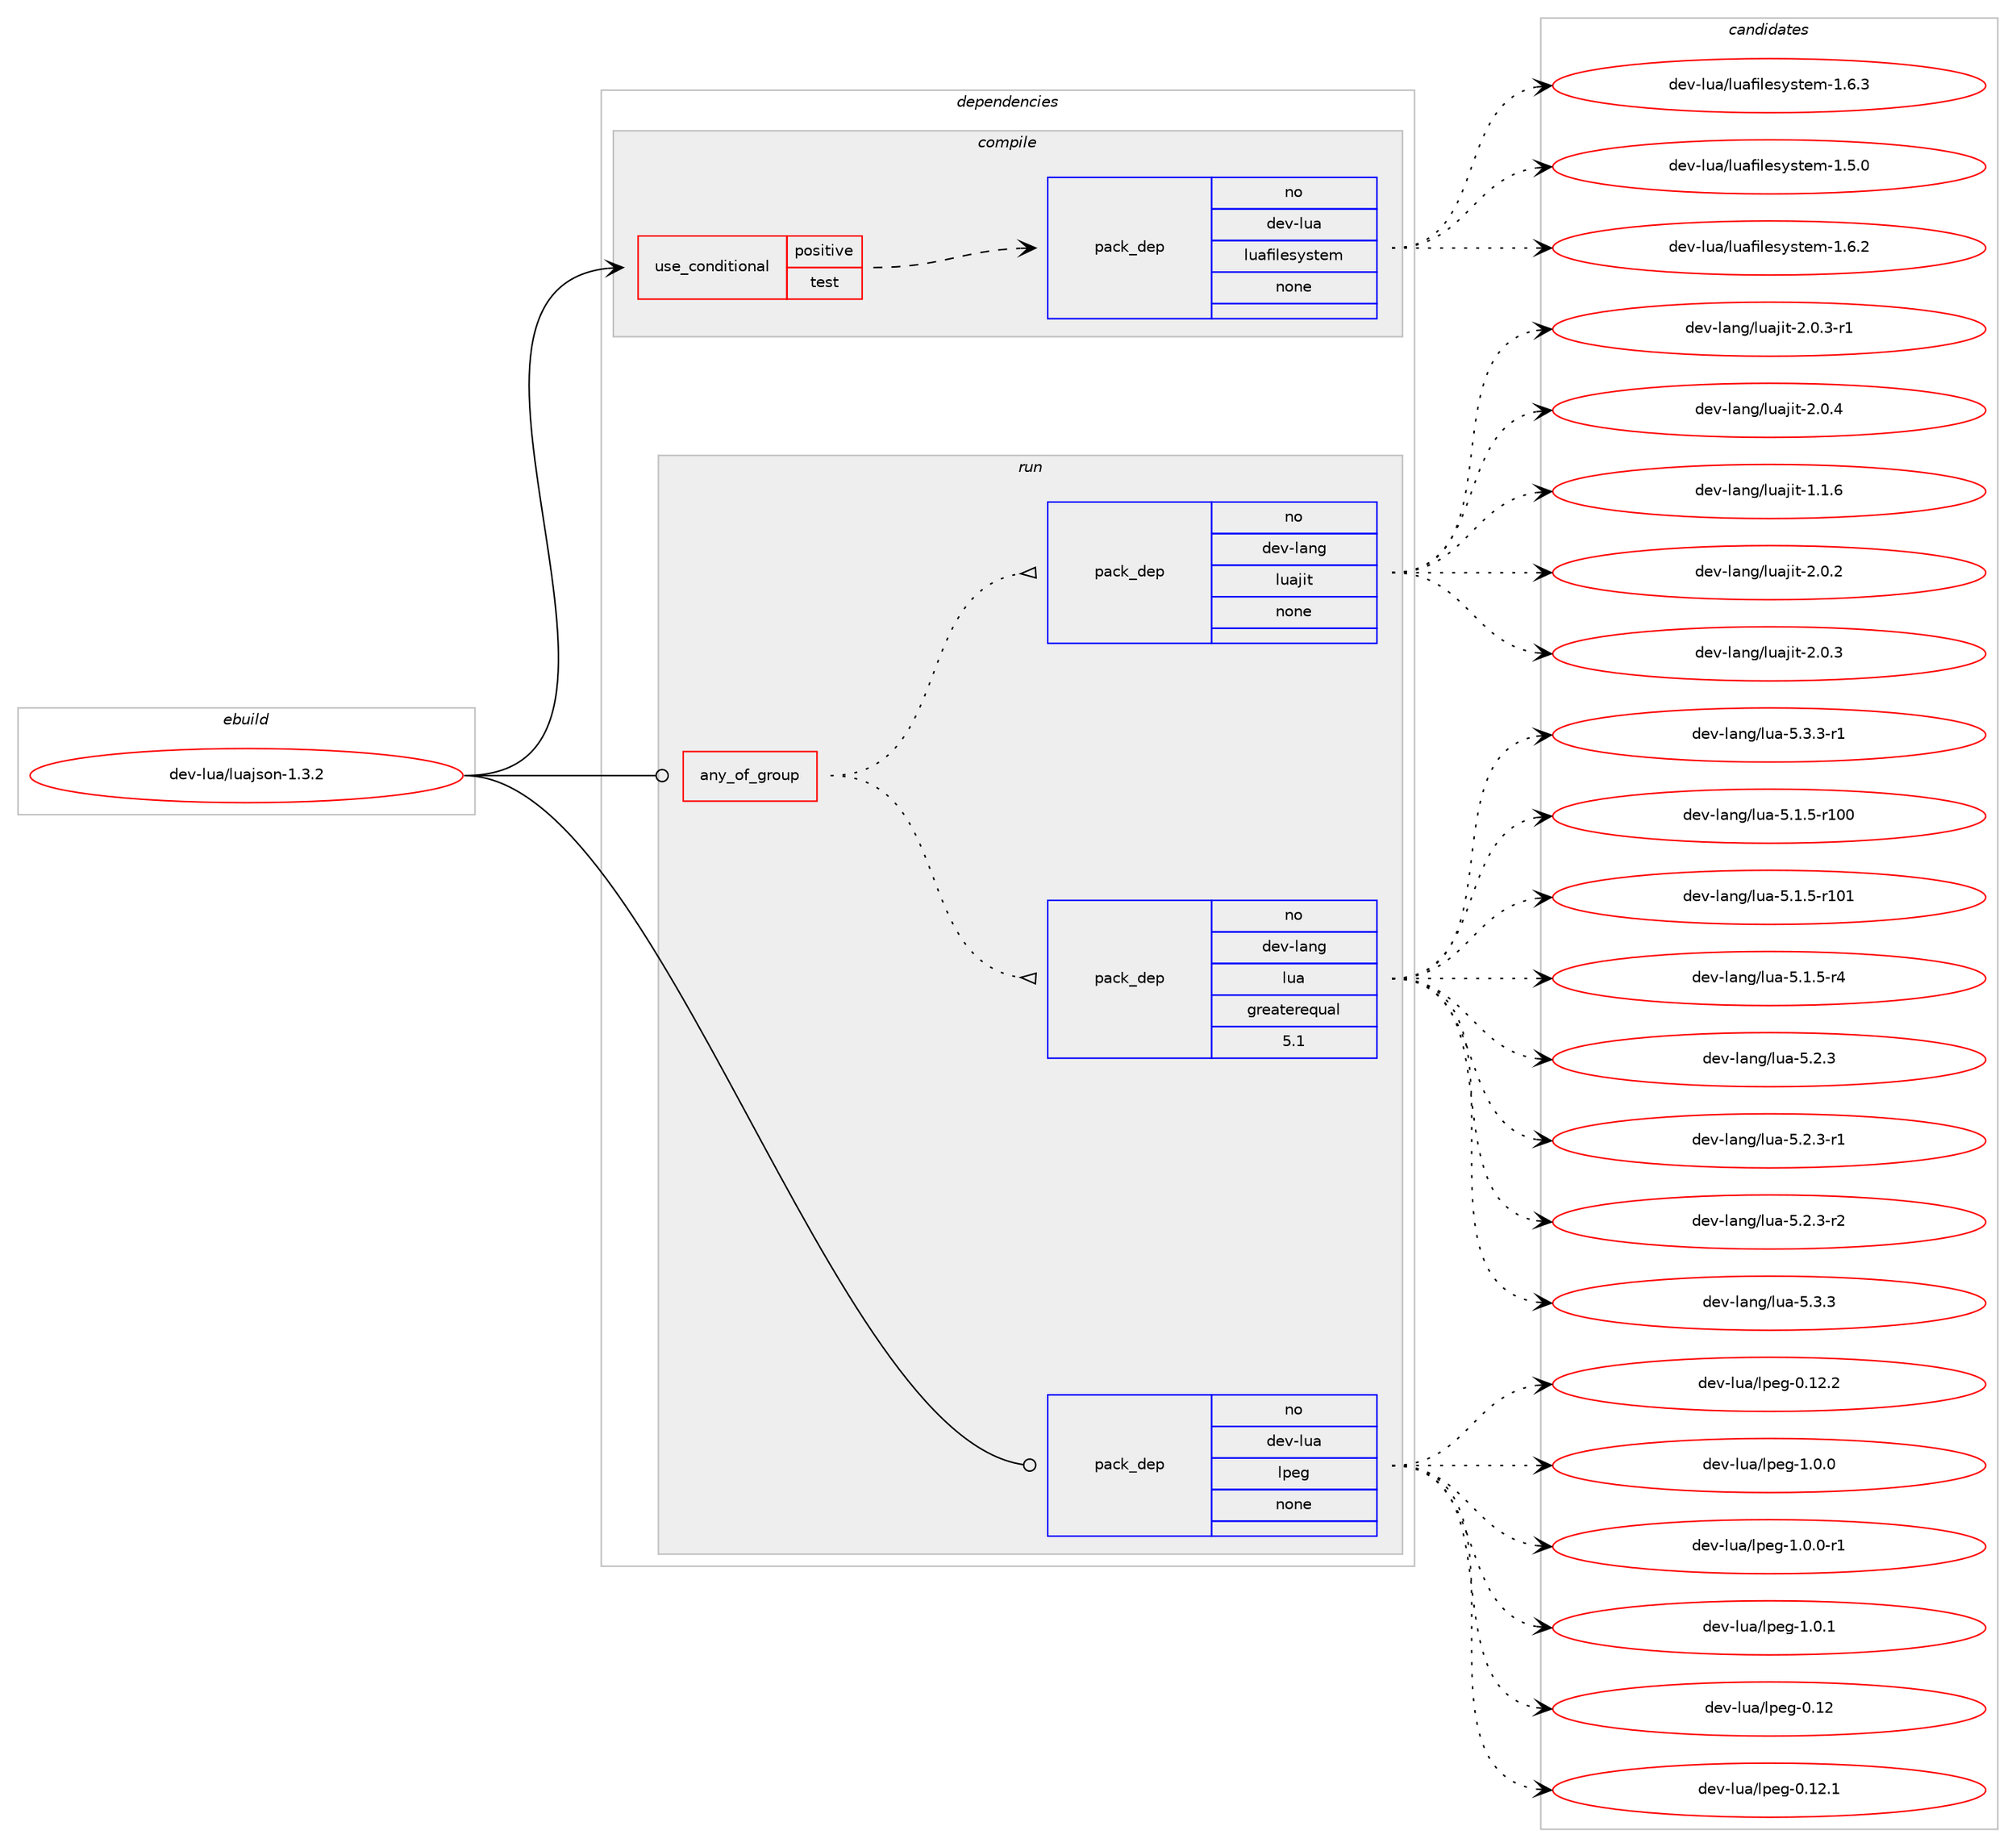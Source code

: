 digraph prolog {

# *************
# Graph options
# *************

newrank=true;
concentrate=true;
compound=true;
graph [rankdir=LR,fontname=Helvetica,fontsize=10,ranksep=1.5];#, ranksep=2.5, nodesep=0.2];
edge  [arrowhead=vee];
node  [fontname=Helvetica,fontsize=10];

# **********
# The ebuild
# **********

subgraph cluster_leftcol {
color=gray;
rank=same;
label=<<i>ebuild</i>>;
id [label="dev-lua/luajson-1.3.2", color=red, width=4, href="../dev-lua/luajson-1.3.2.svg"];
}

# ****************
# The dependencies
# ****************

subgraph cluster_midcol {
color=gray;
label=<<i>dependencies</i>>;
subgraph cluster_compile {
fillcolor="#eeeeee";
style=filled;
label=<<i>compile</i>>;
subgraph cond26376 {
dependency121517 [label=<<TABLE BORDER="0" CELLBORDER="1" CELLSPACING="0" CELLPADDING="4"><TR><TD ROWSPAN="3" CELLPADDING="10">use_conditional</TD></TR><TR><TD>positive</TD></TR><TR><TD>test</TD></TR></TABLE>>, shape=none, color=red];
subgraph pack91517 {
dependency121518 [label=<<TABLE BORDER="0" CELLBORDER="1" CELLSPACING="0" CELLPADDING="4" WIDTH="220"><TR><TD ROWSPAN="6" CELLPADDING="30">pack_dep</TD></TR><TR><TD WIDTH="110">no</TD></TR><TR><TD>dev-lua</TD></TR><TR><TD>luafilesystem</TD></TR><TR><TD>none</TD></TR><TR><TD></TD></TR></TABLE>>, shape=none, color=blue];
}
dependency121517:e -> dependency121518:w [weight=20,style="dashed",arrowhead="vee"];
}
id:e -> dependency121517:w [weight=20,style="solid",arrowhead="vee"];
}
subgraph cluster_compileandrun {
fillcolor="#eeeeee";
style=filled;
label=<<i>compile and run</i>>;
}
subgraph cluster_run {
fillcolor="#eeeeee";
style=filled;
label=<<i>run</i>>;
subgraph any3592 {
dependency121519 [label=<<TABLE BORDER="0" CELLBORDER="1" CELLSPACING="0" CELLPADDING="4"><TR><TD CELLPADDING="10">any_of_group</TD></TR></TABLE>>, shape=none, color=red];subgraph pack91518 {
dependency121520 [label=<<TABLE BORDER="0" CELLBORDER="1" CELLSPACING="0" CELLPADDING="4" WIDTH="220"><TR><TD ROWSPAN="6" CELLPADDING="30">pack_dep</TD></TR><TR><TD WIDTH="110">no</TD></TR><TR><TD>dev-lang</TD></TR><TR><TD>lua</TD></TR><TR><TD>greaterequal</TD></TR><TR><TD>5.1</TD></TR></TABLE>>, shape=none, color=blue];
}
dependency121519:e -> dependency121520:w [weight=20,style="dotted",arrowhead="oinv"];
subgraph pack91519 {
dependency121521 [label=<<TABLE BORDER="0" CELLBORDER="1" CELLSPACING="0" CELLPADDING="4" WIDTH="220"><TR><TD ROWSPAN="6" CELLPADDING="30">pack_dep</TD></TR><TR><TD WIDTH="110">no</TD></TR><TR><TD>dev-lang</TD></TR><TR><TD>luajit</TD></TR><TR><TD>none</TD></TR><TR><TD></TD></TR></TABLE>>, shape=none, color=blue];
}
dependency121519:e -> dependency121521:w [weight=20,style="dotted",arrowhead="oinv"];
}
id:e -> dependency121519:w [weight=20,style="solid",arrowhead="odot"];
subgraph pack91520 {
dependency121522 [label=<<TABLE BORDER="0" CELLBORDER="1" CELLSPACING="0" CELLPADDING="4" WIDTH="220"><TR><TD ROWSPAN="6" CELLPADDING="30">pack_dep</TD></TR><TR><TD WIDTH="110">no</TD></TR><TR><TD>dev-lua</TD></TR><TR><TD>lpeg</TD></TR><TR><TD>none</TD></TR><TR><TD></TD></TR></TABLE>>, shape=none, color=blue];
}
id:e -> dependency121522:w [weight=20,style="solid",arrowhead="odot"];
}
}

# **************
# The candidates
# **************

subgraph cluster_choices {
rank=same;
color=gray;
label=<<i>candidates</i>>;

subgraph choice91517 {
color=black;
nodesep=1;
choice10010111845108117974710811797102105108101115121115116101109454946534648 [label="dev-lua/luafilesystem-1.5.0", color=red, width=4,href="../dev-lua/luafilesystem-1.5.0.svg"];
choice10010111845108117974710811797102105108101115121115116101109454946544650 [label="dev-lua/luafilesystem-1.6.2", color=red, width=4,href="../dev-lua/luafilesystem-1.6.2.svg"];
choice10010111845108117974710811797102105108101115121115116101109454946544651 [label="dev-lua/luafilesystem-1.6.3", color=red, width=4,href="../dev-lua/luafilesystem-1.6.3.svg"];
dependency121518:e -> choice10010111845108117974710811797102105108101115121115116101109454946534648:w [style=dotted,weight="100"];
dependency121518:e -> choice10010111845108117974710811797102105108101115121115116101109454946544650:w [style=dotted,weight="100"];
dependency121518:e -> choice10010111845108117974710811797102105108101115121115116101109454946544651:w [style=dotted,weight="100"];
}
subgraph choice91518 {
color=black;
nodesep=1;
choice1001011184510897110103471081179745534649465345114494848 [label="dev-lang/lua-5.1.5-r100", color=red, width=4,href="../dev-lang/lua-5.1.5-r100.svg"];
choice1001011184510897110103471081179745534649465345114494849 [label="dev-lang/lua-5.1.5-r101", color=red, width=4,href="../dev-lang/lua-5.1.5-r101.svg"];
choice100101118451089711010347108117974553464946534511452 [label="dev-lang/lua-5.1.5-r4", color=red, width=4,href="../dev-lang/lua-5.1.5-r4.svg"];
choice10010111845108971101034710811797455346504651 [label="dev-lang/lua-5.2.3", color=red, width=4,href="../dev-lang/lua-5.2.3.svg"];
choice100101118451089711010347108117974553465046514511449 [label="dev-lang/lua-5.2.3-r1", color=red, width=4,href="../dev-lang/lua-5.2.3-r1.svg"];
choice100101118451089711010347108117974553465046514511450 [label="dev-lang/lua-5.2.3-r2", color=red, width=4,href="../dev-lang/lua-5.2.3-r2.svg"];
choice10010111845108971101034710811797455346514651 [label="dev-lang/lua-5.3.3", color=red, width=4,href="../dev-lang/lua-5.3.3.svg"];
choice100101118451089711010347108117974553465146514511449 [label="dev-lang/lua-5.3.3-r1", color=red, width=4,href="../dev-lang/lua-5.3.3-r1.svg"];
dependency121520:e -> choice1001011184510897110103471081179745534649465345114494848:w [style=dotted,weight="100"];
dependency121520:e -> choice1001011184510897110103471081179745534649465345114494849:w [style=dotted,weight="100"];
dependency121520:e -> choice100101118451089711010347108117974553464946534511452:w [style=dotted,weight="100"];
dependency121520:e -> choice10010111845108971101034710811797455346504651:w [style=dotted,weight="100"];
dependency121520:e -> choice100101118451089711010347108117974553465046514511449:w [style=dotted,weight="100"];
dependency121520:e -> choice100101118451089711010347108117974553465046514511450:w [style=dotted,weight="100"];
dependency121520:e -> choice10010111845108971101034710811797455346514651:w [style=dotted,weight="100"];
dependency121520:e -> choice100101118451089711010347108117974553465146514511449:w [style=dotted,weight="100"];
}
subgraph choice91519 {
color=black;
nodesep=1;
choice10010111845108971101034710811797106105116454946494654 [label="dev-lang/luajit-1.1.6", color=red, width=4,href="../dev-lang/luajit-1.1.6.svg"];
choice10010111845108971101034710811797106105116455046484650 [label="dev-lang/luajit-2.0.2", color=red, width=4,href="../dev-lang/luajit-2.0.2.svg"];
choice10010111845108971101034710811797106105116455046484651 [label="dev-lang/luajit-2.0.3", color=red, width=4,href="../dev-lang/luajit-2.0.3.svg"];
choice100101118451089711010347108117971061051164550464846514511449 [label="dev-lang/luajit-2.0.3-r1", color=red, width=4,href="../dev-lang/luajit-2.0.3-r1.svg"];
choice10010111845108971101034710811797106105116455046484652 [label="dev-lang/luajit-2.0.4", color=red, width=4,href="../dev-lang/luajit-2.0.4.svg"];
dependency121521:e -> choice10010111845108971101034710811797106105116454946494654:w [style=dotted,weight="100"];
dependency121521:e -> choice10010111845108971101034710811797106105116455046484650:w [style=dotted,weight="100"];
dependency121521:e -> choice10010111845108971101034710811797106105116455046484651:w [style=dotted,weight="100"];
dependency121521:e -> choice100101118451089711010347108117971061051164550464846514511449:w [style=dotted,weight="100"];
dependency121521:e -> choice10010111845108971101034710811797106105116455046484652:w [style=dotted,weight="100"];
}
subgraph choice91520 {
color=black;
nodesep=1;
choice1001011184510811797471081121011034548464950 [label="dev-lua/lpeg-0.12", color=red, width=4,href="../dev-lua/lpeg-0.12.svg"];
choice10010111845108117974710811210110345484649504649 [label="dev-lua/lpeg-0.12.1", color=red, width=4,href="../dev-lua/lpeg-0.12.1.svg"];
choice10010111845108117974710811210110345484649504650 [label="dev-lua/lpeg-0.12.2", color=red, width=4,href="../dev-lua/lpeg-0.12.2.svg"];
choice100101118451081179747108112101103454946484648 [label="dev-lua/lpeg-1.0.0", color=red, width=4,href="../dev-lua/lpeg-1.0.0.svg"];
choice1001011184510811797471081121011034549464846484511449 [label="dev-lua/lpeg-1.0.0-r1", color=red, width=4,href="../dev-lua/lpeg-1.0.0-r1.svg"];
choice100101118451081179747108112101103454946484649 [label="dev-lua/lpeg-1.0.1", color=red, width=4,href="../dev-lua/lpeg-1.0.1.svg"];
dependency121522:e -> choice1001011184510811797471081121011034548464950:w [style=dotted,weight="100"];
dependency121522:e -> choice10010111845108117974710811210110345484649504649:w [style=dotted,weight="100"];
dependency121522:e -> choice10010111845108117974710811210110345484649504650:w [style=dotted,weight="100"];
dependency121522:e -> choice100101118451081179747108112101103454946484648:w [style=dotted,weight="100"];
dependency121522:e -> choice1001011184510811797471081121011034549464846484511449:w [style=dotted,weight="100"];
dependency121522:e -> choice100101118451081179747108112101103454946484649:w [style=dotted,weight="100"];
}
}

}
